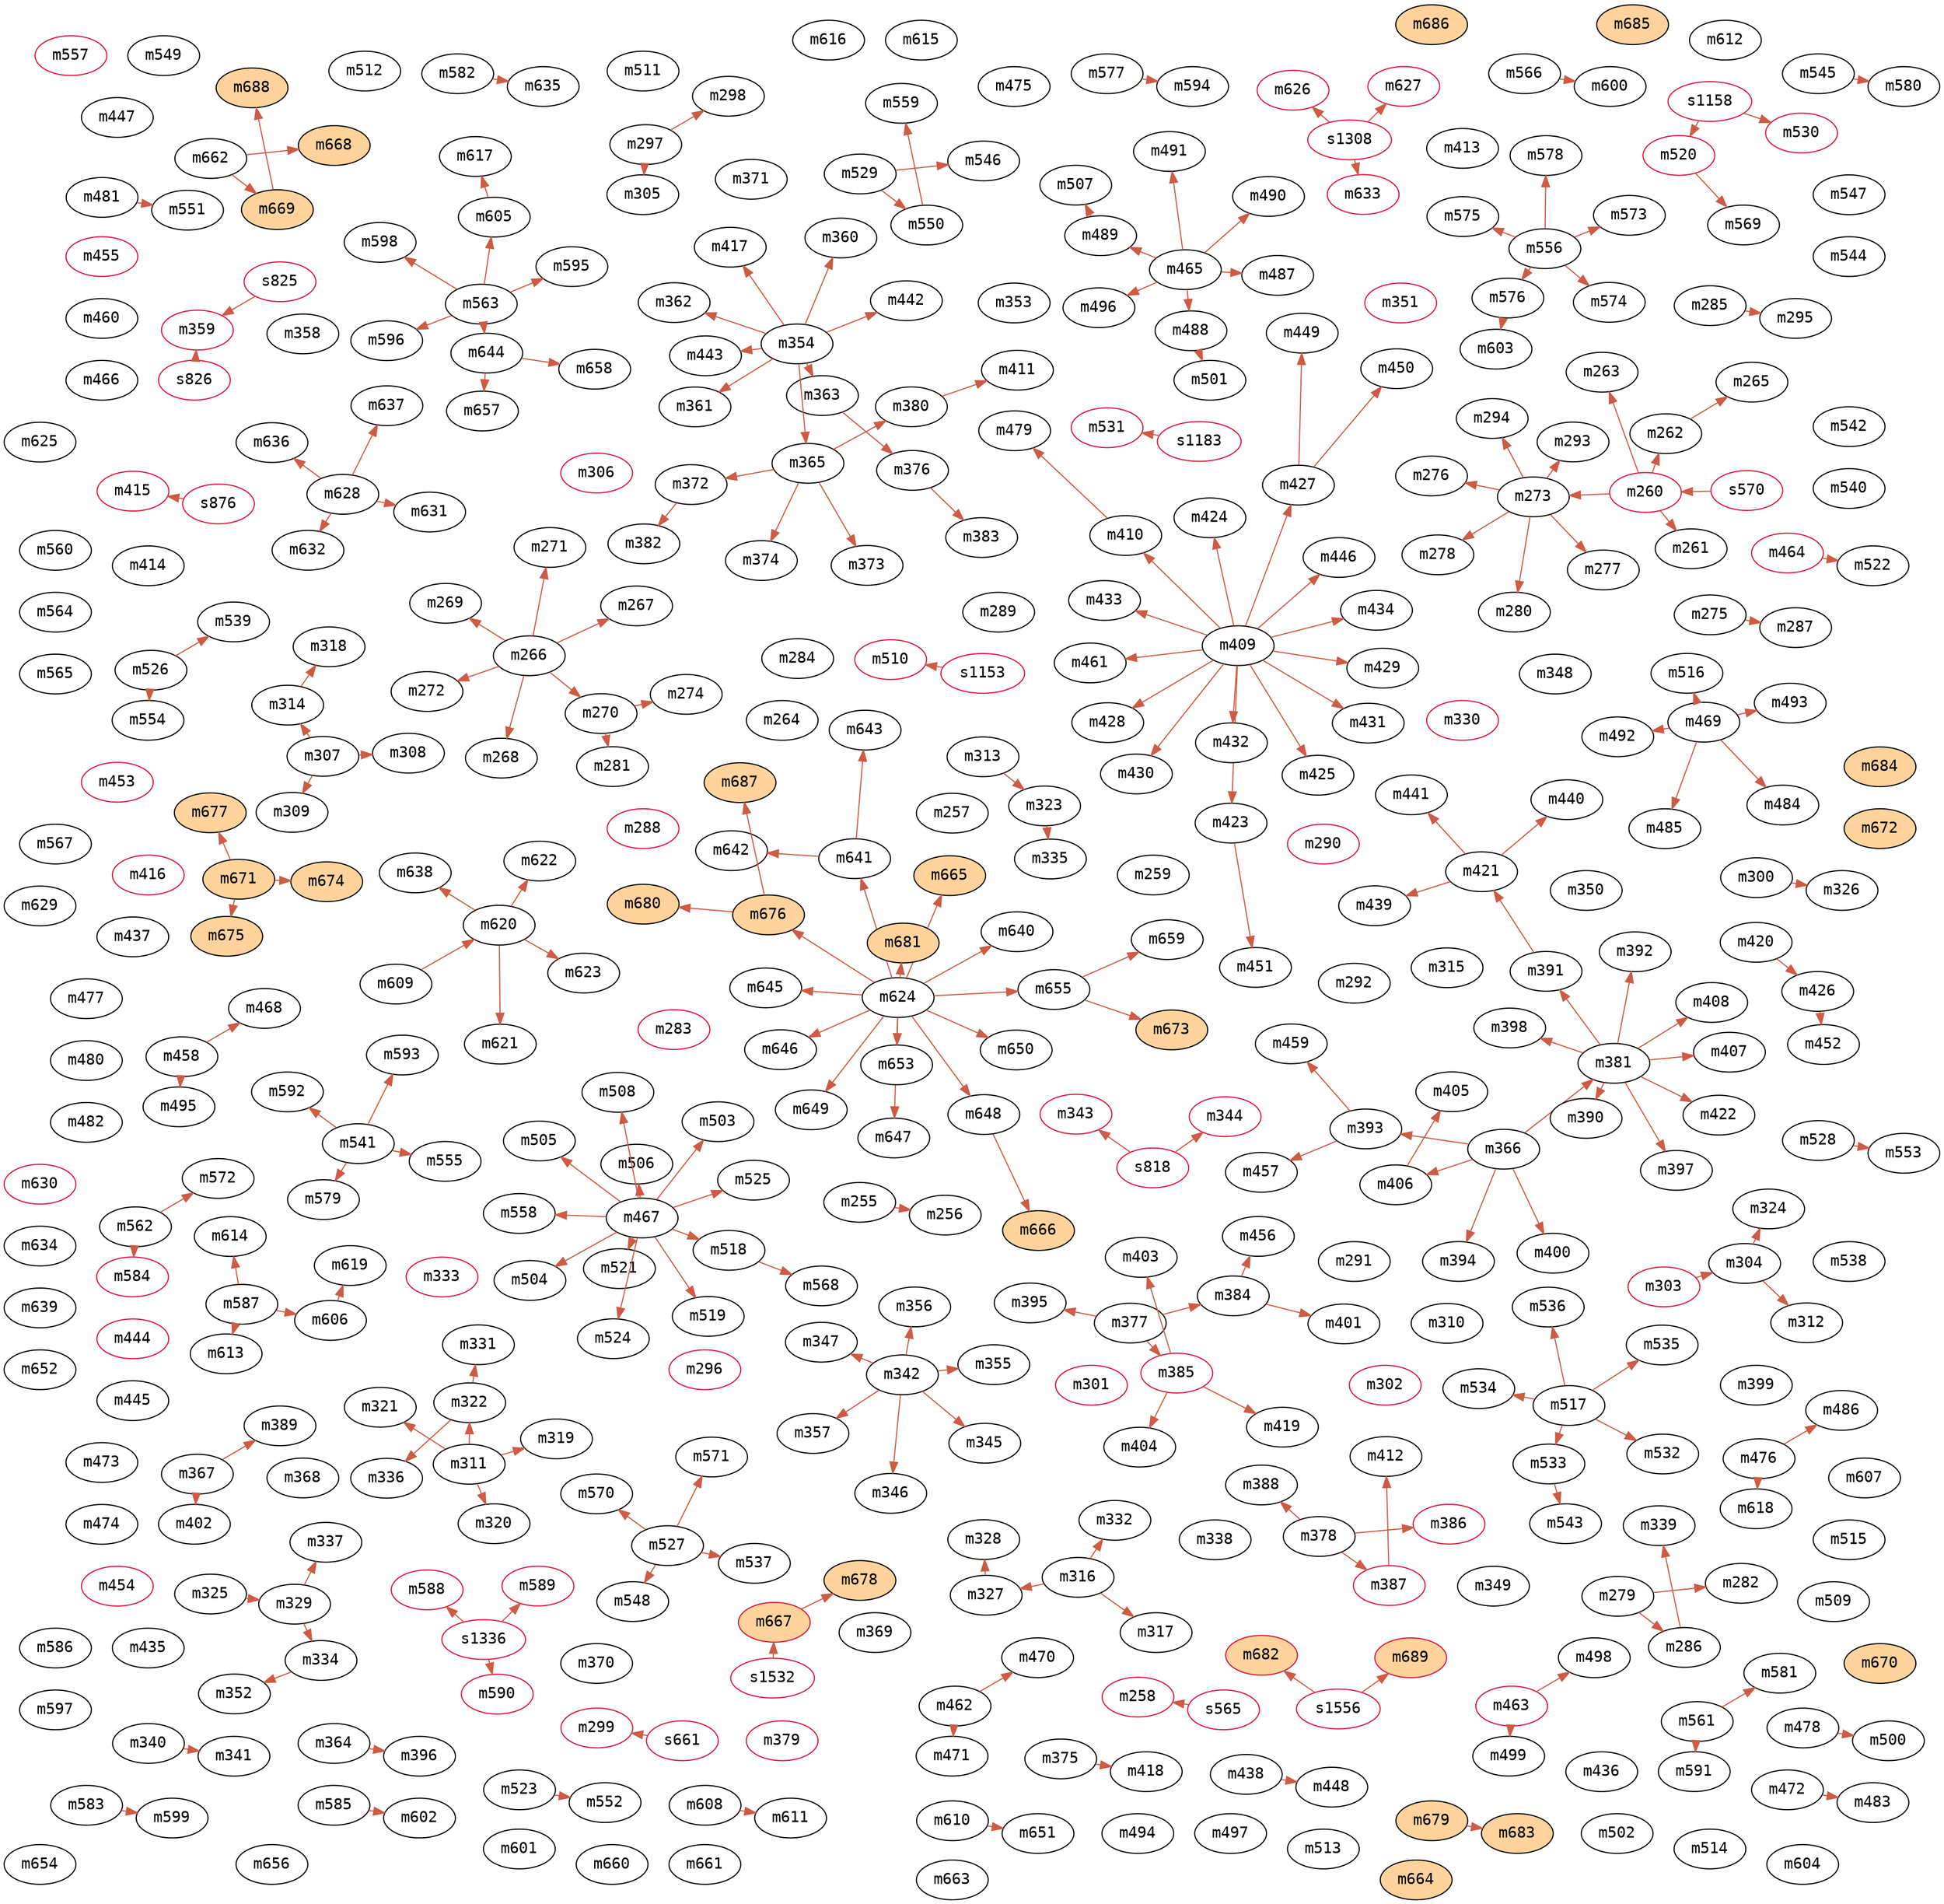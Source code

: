 digraph infections {
	graph [
		charset = "UTF-8",
		layout = fdp
	];
	node [
		fontname="Inconsolata",
		fontcolor = black,
		style = "solid,filled",
		color = black
		fillcolor = white
	];
	edge [
		color = coral3
	];
	m255;
	m256;
	m257;
	m258[color=crimson];
	m259;
	m260[color=crimson];
	m261;
	m262;
	m263;
	m264;
	m265;
	m266;
	m267;
	m268;
	m269;
	m270;
	m271;
	m272;
	m273;
	m274;
	m275;
	m276;
	m277;
	m278;
	m279;
	m280;
	m281;
	m282;
	m283[color=crimson];
	m284;
	m285;
	m286;
	m287;
	m288[color=crimson];
	m289;
	m290[color=crimson];
	m291;
	m292;
	m293;
	m294;
	m295;
	m296[color=crimson];
	m297;
	m298;
	m299[color=crimson];
	m300;
	m301[color=crimson];
	m302[color=crimson];
	m303[color=crimson];
	m304;
	m305;
	m306[color=crimson];
	m307;
	m308;
	m309;
	m310;
	m311;
	m312;
	m313;
	m314;
	m315;
	m316;
	m317;
	m318;
	m319;
	m320;
	m321;
	m322;
	m323;
	m324;
	m325;
	m326;
	m327;
	m328;
	m329;
	m330[color=crimson];
	m331;
	m332;
	m333[color=crimson];
	m334;
	m335;
	m336;
	m337;
	m338;
	m339;
	m340;
	m341;
	m342;
	m343[color=crimson];
	m344[color=crimson];
	m345;
	m346;
	m347;
	m348;
	m349;
	m350;
	m351[color=crimson];
	m352;
	m353;
	m354;
	m355;
	m356;
	m357;
	m358;
	m359[color=crimson];
	m360;
	m361;
	m362;
	m363;
	m364;
	m365;
	m366;
	m367;
	m368;
	m369;
	m370;
	m371;
	m372;
	m373;
	m374;
	m375;
	m376;
	m377;
	m378;
	m379[color=crimson];
	m380;
	m381;
	m382;
	m383;
	m384;
	m385[color=crimson];
	m386[color=crimson];
	m387[color=crimson];
	m388;
	m389;
	m390;
	m391;
	m392;
	m393;
	m394;
	m395;
	m396;
	m397;
	m398;
	m399;
	m400;
	m401;
	m402;
	m403;
	m404;
	m405;
	m406;
	m407;
	m408;
	m409;
	m410;
	m411;
	m412;
	m413;
	m414;
	m415[color=crimson];
	m416[color=crimson];
	m417;
	m418;
	m419;
	m420;
	m421;
	m422;
	m423;
	m424;
	m425;
	m426;
	m427;
	m428;
	m429;
	m430;
	m431;
	m432;
	m433;
	m434;
	m435;
	m436;
	m437;
	m438;
	m439;
	m440;
	m441;
	m442;
	m443;
	m444[color=crimson];
	m445;
	m446;
	m447;
	m448;
	m449;
	m450;
	m451;
	m452;
	m453[color=crimson];
	m454[color=crimson];
	m455[color=crimson];
	m456;
	m457;
	m458;
	m459;
	m460;
	m461;
	m462;
	m463[color=crimson];
	m464[color=crimson];
	m465;
	m466;
	m467;
	m468;
	m469;
	m470;
	m471;
	m472;
	m473;
	m474;
	m475;
	m476;
	m477;
	m478;
	m479;
	m480;
	m481;
	m482;
	m483;
	m484;
	m485;
	m486;
	m487;
	m488;
	m489;
	m490;
	m491;
	m492;
	m493;
	m494;
	m495;
	m496;
	m497;
	m498;
	m499;
	m500;
	m501;
	m502;
	m503;
	m504;
	m505;
	m506;
	m507;
	m508;
	m509;
	m510[color=crimson];
	m511;
	m512;
	m513;
	m514;
	m515;
	m516;
	m517;
	m518;
	m519;
	m520[color=crimson];
	m521;
	m522;
	m523;
	m524;
	m525;
	m526;
	m527;
	m528;
	m529;
	m530[color=crimson];
	m531[color=crimson];
	m532;
	m533;
	m534;
	m535;
	m536;
	m537;
	m538;
	m539;
	m540;
	m541;
	m542;
	m543;
	m544;
	m545;
	m546;
	m547;
	m548;
	m549;
	m550;
	m551;
	m552;
	m553;
	m554;
	m555;
	m556;
	m557[color=crimson];
	m558;
	m559;
	m560;
	m561;
	m562;
	m563;
	m564;
	m565;
	m566;
	m567;
	m568;
	m569;
	m570;
	m571;
	m572;
	m573;
	m574;
	m575;
	m576;
	m577;
	m578;
	m579;
	m580;
	m581;
	m582;
	m583;
	m584[color=crimson];
	m585;
	m586;
	m587;
	m588[color=crimson];
	m589[color=crimson];
	m590[color=crimson];
	m591;
	m592;
	m593;
	m594;
	m595;
	m596;
	m597;
	m598;
	m599;
	m600;
	m601;
	m602;
	m603;
	m604;
	m605;
	m606;
	m607;
	m608;
	m609;
	m610;
	m611;
	m612;
	m613;
	m614;
	m615;
	m616;
	m617;
	m618;
	m619;
	m620;
	m621;
	m622;
	m623;
	m624;
	m625;
	m626[color=crimson];
	m627[color=crimson];
	m628;
	m629;
	m630[color=crimson];
	m631;
	m632;
	m633[color=crimson];
	m634;
	m635;
	m636;
	m637;
	m638;
	m639;
	m640;
	m641;
	m642;
	m643;
	m644;
	m645;
	m646;
	m647;
	m648;
	m649;
	m650;
	m651;
	m652;
	m653;
	m654;
	m655;
	m656;
	m657;
	m658;
	m659;
	m660;
	m661;
	m662;
	m663;
	m664[fillcolor=burlywood1];
	m665[fillcolor=burlywood1];
	m666[fillcolor=burlywood1];
	m667[color=crimson,fillcolor=burlywood1];
	m668[fillcolor=burlywood1];
	m669[fillcolor=burlywood1];
	m670[fillcolor=burlywood1];
	m671[fillcolor=burlywood1];
	m672[fillcolor=burlywood1];
	m673[fillcolor=burlywood1];
	m674[fillcolor=burlywood1];
	m675[fillcolor=burlywood1];
	m676[fillcolor=burlywood1];
	m677[fillcolor=burlywood1];
	m678[fillcolor=burlywood1];
	m679[fillcolor=burlywood1];
	m680[fillcolor=burlywood1];
	m681[fillcolor=burlywood1];
	m682[color=crimson,fillcolor=burlywood1];
	m683[fillcolor=burlywood1];
	m684[fillcolor=burlywood1];
	m685[fillcolor=burlywood1];
	m686[fillcolor=burlywood1];
	m687[fillcolor=burlywood1];
	m688[fillcolor=burlywood1];
	m689[color=crimson,fillcolor=burlywood1];
	s1153[color=crimson];
	s1158[color=crimson];
	s1183[color=crimson];
	s1308[color=crimson];
	s1336[color=crimson];
	s1532[color=crimson];
	s1556[color=crimson];
	s565[color=crimson];
	s570[color=crimson];
	s661[color=crimson];
	s818[color=crimson];
	s825[color=crimson];
	s826[color=crimson];
	s876[color=crimson];
	m255->m256;
	s565->m258;
	s570->m260;
	m260->m261;
	m260->m262;
	m260->m263;
	m262->m265;
	m266->m267;
	m266->m268;
	m266->m269;
	m266->m270;
	m266->m271;
	m266->m272;
	m260->m273;
	m270->m274;
	m273->m276;
	m273->m277;
	m273->m278;
	m273->m280;
	m270->m281;
	m279->m282;
	m279->m286;
	m275->m287;
	m273->m293;
	m273->m294;
	m285->m295;
	m297->m298;
	s661->m299;
	m303->m304;
	m297->m305;
	m307->m308;
	m307->m309;
	m304->m312;
	m307->m314;
	m316->m317;
	m314->m318;
	m311->m319;
	m311->m320;
	m311->m321;
	m311->m322;
	m313->m323;
	m304->m324;
	m300->m326;
	m316->m327;
	m327->m328;
	m325->m329;
	m322->m331;
	m316->m332;
	m329->m334;
	m323->m335;
	m322->m336;
	m329->m337;
	m286->m339;
	m340->m341;
	s818->m343;
	s818->m344;
	m342->m345;
	m342->m346;
	m342->m347;
	m334->m352;
	m342->m355;
	m342->m356;
	m342->m357;
	s825->m359;
	s826->m359;
	m354->m360;
	m354->m361;
	m354->m362;
	m354->m363;
	m354->m365;
	m365->m372;
	m365->m373;
	m365->m374;
	m363->m376;
	m365->m380;
	m366->m381;
	m372->m382;
	m376->m383;
	m377->m384;
	m377->m385;
	m378->m386;
	m378->m387;
	m378->m388;
	m367->m389;
	m381->m390;
	m381->m391;
	m381->m392;
	m366->m393;
	m366->m394;
	m377->m395;
	m364->m396;
	m381->m397;
	m381->m398;
	m366->m400;
	m384->m401;
	m367->m402;
	m385->m403;
	m385->m404;
	m406->m405;
	m366->m406;
	m381->m407;
	m381->m408;
	m409->m410;
	m380->m411;
	m387->m412;
	s876->m415;
	m354->m417;
	m375->m418;
	m385->m419;
	m391->m421;
	m381->m422;
	m409->m423;
	m409->m424;
	m409->m425;
	m420->m426;
	m409->m427;
	m409->m428;
	m409->m429;
	m409->m430;
	m409->m431;
	m409->m432;
	m409->m433;
	m409->m434;
	m421->m439;
	m421->m440;
	m421->m441;
	m354->m442;
	m354->m443;
	m409->m446;
	m438->m448;
	m427->m449;
	m427->m450;
	m423->m451;
	m426->m452;
	m384->m456;
	m393->m457;
	m393->m459;
	m409->m461;
	m458->m468;
	m462->m470;
	m462->m471;
	m410->m479;
	m472->m483;
	m469->m484;
	m469->m485;
	m476->m486;
	m465->m487;
	m465->m488;
	m465->m489;
	m465->m490;
	m465->m491;
	m469->m492;
	m469->m493;
	m458->m495;
	m465->m496;
	m463->m498;
	m463->m499;
	m478->m500;
	m488->m501;
	m467->m503;
	m467->m504;
	m467->m505;
	m467->m506;
	m489->m507;
	m467->m508;
	s1153->m510;
	m469->m516;
	m467->m518;
	m467->m519;
	s1158->m520;
	m467->m521;
	m464->m522;
	m467->m524;
	m467->m525;
	s1158->m530;
	s1183->m531;
	m517->m532;
	m517->m533;
	m517->m534;
	m517->m535;
	m517->m536;
	m527->m537;
	m526->m539;
	m533->m543;
	m529->m546;
	m527->m548;
	m529->m550;
	m481->m551;
	m523->m552;
	m528->m553;
	m526->m554;
	m541->m555;
	m467->m558;
	m550->m559;
	m518->m568;
	m520->m569;
	m527->m570;
	m527->m571;
	m562->m572;
	m556->m573;
	m556->m574;
	m556->m575;
	m556->m576;
	m556->m578;
	m541->m579;
	m545->m580;
	m561->m581;
	m562->m584;
	s1336->m588;
	s1336->m589;
	s1336->m590;
	m561->m591;
	m541->m592;
	m541->m593;
	m577->m594;
	m563->m595;
	m563->m596;
	m563->m598;
	m583->m599;
	m566->m600;
	m585->m602;
	m576->m603;
	m563->m605;
	m587->m606;
	m608->m611;
	m587->m613;
	m587->m614;
	m605->m617;
	m476->m618;
	m606->m619;
	m609->m620;
	m620->m621;
	m620->m622;
	m620->m623;
	s1308->m626;
	s1308->m627;
	m628->m631;
	m628->m632;
	s1308->m633;
	m582->m635;
	m628->m636;
	m628->m637;
	m620->m638;
	m624->m640;
	m624->m641;
	m641->m642;
	m641->m643;
	m563->m644;
	m624->m645;
	m624->m646;
	m624->m647;
	m624->m648;
	m624->m649;
	m624->m650;
	m610->m651;
	m624->m653;
	m624->m655;
	m644->m657;
	m644->m658;
	m655->m659;
	m624->m665;
	m648->m666;
	s1532->m667;
	m662->m668;
	m662->m669;
	m655->m673;
	m671->m674;
	m671->m675;
	m624->m676;
	m671->m677;
	m667->m678;
	m676->m680;
	m624->m681;
	s1556->m682;
	m679->m683;
	m676->m687;
	m669->m688;
	s1556->m689;
}
